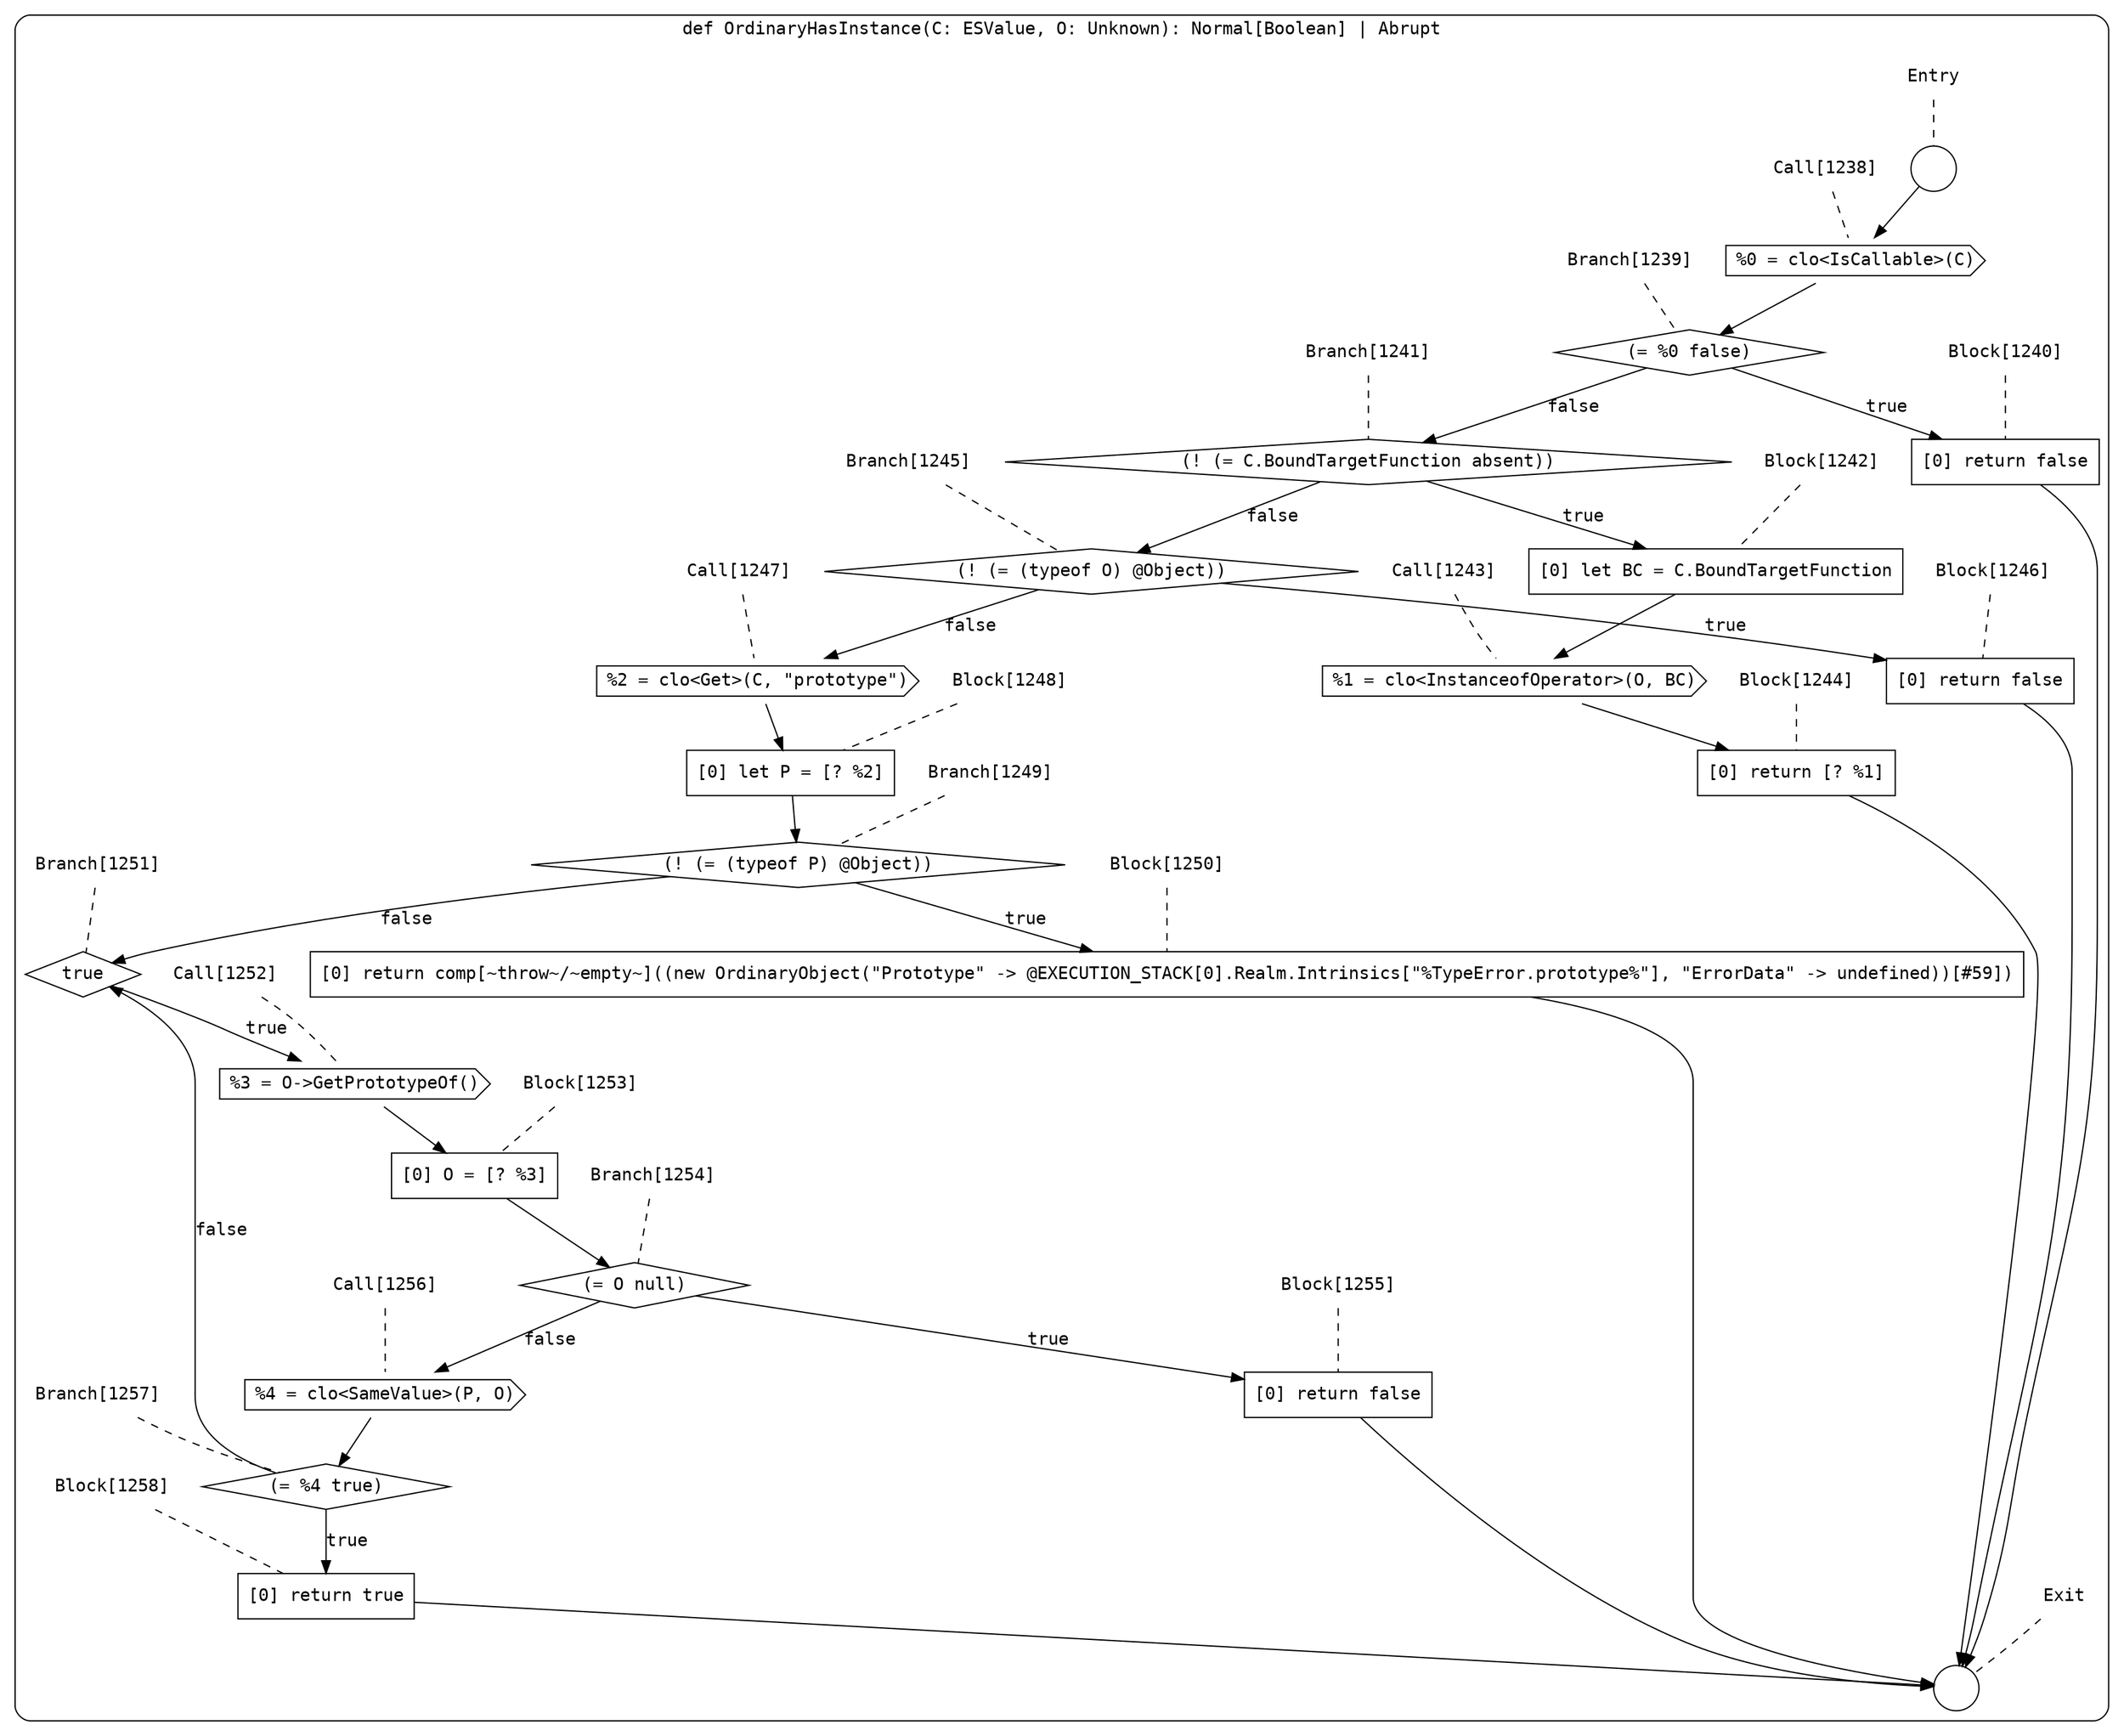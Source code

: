 digraph {
  graph [fontname = "Consolas"]
  node [fontname = "Consolas"]
  edge [fontname = "Consolas"]
  subgraph cluster150 {
    label = "def OrdinaryHasInstance(C: ESValue, O: Unknown): Normal[Boolean] | Abrupt"
    style = rounded
    cluster150_entry_name [shape=none, label=<<font color="black">Entry</font>>]
    cluster150_entry_name -> cluster150_entry [arrowhead=none, color="black", style=dashed]
    cluster150_entry [shape=circle label=" " color="black" fillcolor="white" style=filled]
    cluster150_entry -> node1238 [color="black"]
    cluster150_exit_name [shape=none, label=<<font color="black">Exit</font>>]
    cluster150_exit_name -> cluster150_exit [arrowhead=none, color="black", style=dashed]
    cluster150_exit [shape=circle label=" " color="black" fillcolor="white" style=filled]
    node1238_name [shape=none, label=<<font color="black">Call[1238]</font>>]
    node1238_name -> node1238 [arrowhead=none, color="black", style=dashed]
    node1238 [shape=cds, label=<<font color="black">%0 = clo&lt;IsCallable&gt;(C)</font>> color="black" fillcolor="white", style=filled]
    node1238 -> node1239 [color="black"]
    node1239_name [shape=none, label=<<font color="black">Branch[1239]</font>>]
    node1239_name -> node1239 [arrowhead=none, color="black", style=dashed]
    node1239 [shape=diamond, label=<<font color="black">(= %0 false)</font>> color="black" fillcolor="white", style=filled]
    node1239 -> node1240 [label=<<font color="black">true</font>> color="black"]
    node1239 -> node1241 [label=<<font color="black">false</font>> color="black"]
    node1240_name [shape=none, label=<<font color="black">Block[1240]</font>>]
    node1240_name -> node1240 [arrowhead=none, color="black", style=dashed]
    node1240 [shape=box, label=<<font color="black">[0] return false<BR ALIGN="LEFT"/></font>> color="black" fillcolor="white", style=filled]
    node1240 -> cluster150_exit [color="black"]
    node1241_name [shape=none, label=<<font color="black">Branch[1241]</font>>]
    node1241_name -> node1241 [arrowhead=none, color="black", style=dashed]
    node1241 [shape=diamond, label=<<font color="black">(! (= C.BoundTargetFunction absent))</font>> color="black" fillcolor="white", style=filled]
    node1241 -> node1242 [label=<<font color="black">true</font>> color="black"]
    node1241 -> node1245 [label=<<font color="black">false</font>> color="black"]
    node1242_name [shape=none, label=<<font color="black">Block[1242]</font>>]
    node1242_name -> node1242 [arrowhead=none, color="black", style=dashed]
    node1242 [shape=box, label=<<font color="black">[0] let BC = C.BoundTargetFunction<BR ALIGN="LEFT"/></font>> color="black" fillcolor="white", style=filled]
    node1242 -> node1243 [color="black"]
    node1245_name [shape=none, label=<<font color="black">Branch[1245]</font>>]
    node1245_name -> node1245 [arrowhead=none, color="black", style=dashed]
    node1245 [shape=diamond, label=<<font color="black">(! (= (typeof O) @Object))</font>> color="black" fillcolor="white", style=filled]
    node1245 -> node1246 [label=<<font color="black">true</font>> color="black"]
    node1245 -> node1247 [label=<<font color="black">false</font>> color="black"]
    node1243_name [shape=none, label=<<font color="black">Call[1243]</font>>]
    node1243_name -> node1243 [arrowhead=none, color="black", style=dashed]
    node1243 [shape=cds, label=<<font color="black">%1 = clo&lt;InstanceofOperator&gt;(O, BC)</font>> color="black" fillcolor="white", style=filled]
    node1243 -> node1244 [color="black"]
    node1246_name [shape=none, label=<<font color="black">Block[1246]</font>>]
    node1246_name -> node1246 [arrowhead=none, color="black", style=dashed]
    node1246 [shape=box, label=<<font color="black">[0] return false<BR ALIGN="LEFT"/></font>> color="black" fillcolor="white", style=filled]
    node1246 -> cluster150_exit [color="black"]
    node1247_name [shape=none, label=<<font color="black">Call[1247]</font>>]
    node1247_name -> node1247 [arrowhead=none, color="black", style=dashed]
    node1247 [shape=cds, label=<<font color="black">%2 = clo&lt;Get&gt;(C, &quot;prototype&quot;)</font>> color="black" fillcolor="white", style=filled]
    node1247 -> node1248 [color="black"]
    node1244_name [shape=none, label=<<font color="black">Block[1244]</font>>]
    node1244_name -> node1244 [arrowhead=none, color="black", style=dashed]
    node1244 [shape=box, label=<<font color="black">[0] return [? %1]<BR ALIGN="LEFT"/></font>> color="black" fillcolor="white", style=filled]
    node1244 -> cluster150_exit [color="black"]
    node1248_name [shape=none, label=<<font color="black">Block[1248]</font>>]
    node1248_name -> node1248 [arrowhead=none, color="black", style=dashed]
    node1248 [shape=box, label=<<font color="black">[0] let P = [? %2]<BR ALIGN="LEFT"/></font>> color="black" fillcolor="white", style=filled]
    node1248 -> node1249 [color="black"]
    node1249_name [shape=none, label=<<font color="black">Branch[1249]</font>>]
    node1249_name -> node1249 [arrowhead=none, color="black", style=dashed]
    node1249 [shape=diamond, label=<<font color="black">(! (= (typeof P) @Object))</font>> color="black" fillcolor="white", style=filled]
    node1249 -> node1250 [label=<<font color="black">true</font>> color="black"]
    node1249 -> node1251 [label=<<font color="black">false</font>> color="black"]
    node1250_name [shape=none, label=<<font color="black">Block[1250]</font>>]
    node1250_name -> node1250 [arrowhead=none, color="black", style=dashed]
    node1250 [shape=box, label=<<font color="black">[0] return comp[~throw~/~empty~]((new OrdinaryObject(&quot;Prototype&quot; -&gt; @EXECUTION_STACK[0].Realm.Intrinsics[&quot;%TypeError.prototype%&quot;], &quot;ErrorData&quot; -&gt; undefined))[#59])<BR ALIGN="LEFT"/></font>> color="black" fillcolor="white", style=filled]
    node1250 -> cluster150_exit [color="black"]
    node1251_name [shape=none, label=<<font color="black">Branch[1251]</font>>]
    node1251_name -> node1251 [arrowhead=none, color="black", style=dashed]
    node1251 [shape=diamond, label=<<font color="black">true</font>> color="black" fillcolor="white", style=filled]
    node1251 -> node1252 [label=<<font color="black">true</font>> color="black"]
    node1252_name [shape=none, label=<<font color="black">Call[1252]</font>>]
    node1252_name -> node1252 [arrowhead=none, color="black", style=dashed]
    node1252 [shape=cds, label=<<font color="black">%3 = O-&gt;GetPrototypeOf()</font>> color="black" fillcolor="white", style=filled]
    node1252 -> node1253 [color="black"]
    node1253_name [shape=none, label=<<font color="black">Block[1253]</font>>]
    node1253_name -> node1253 [arrowhead=none, color="black", style=dashed]
    node1253 [shape=box, label=<<font color="black">[0] O = [? %3]<BR ALIGN="LEFT"/></font>> color="black" fillcolor="white", style=filled]
    node1253 -> node1254 [color="black"]
    node1254_name [shape=none, label=<<font color="black">Branch[1254]</font>>]
    node1254_name -> node1254 [arrowhead=none, color="black", style=dashed]
    node1254 [shape=diamond, label=<<font color="black">(= O null)</font>> color="black" fillcolor="white", style=filled]
    node1254 -> node1255 [label=<<font color="black">true</font>> color="black"]
    node1254 -> node1256 [label=<<font color="black">false</font>> color="black"]
    node1255_name [shape=none, label=<<font color="black">Block[1255]</font>>]
    node1255_name -> node1255 [arrowhead=none, color="black", style=dashed]
    node1255 [shape=box, label=<<font color="black">[0] return false<BR ALIGN="LEFT"/></font>> color="black" fillcolor="white", style=filled]
    node1255 -> cluster150_exit [color="black"]
    node1256_name [shape=none, label=<<font color="black">Call[1256]</font>>]
    node1256_name -> node1256 [arrowhead=none, color="black", style=dashed]
    node1256 [shape=cds, label=<<font color="black">%4 = clo&lt;SameValue&gt;(P, O)</font>> color="black" fillcolor="white", style=filled]
    node1256 -> node1257 [color="black"]
    node1257_name [shape=none, label=<<font color="black">Branch[1257]</font>>]
    node1257_name -> node1257 [arrowhead=none, color="black", style=dashed]
    node1257 [shape=diamond, label=<<font color="black">(= %4 true)</font>> color="black" fillcolor="white", style=filled]
    node1257 -> node1258 [label=<<font color="black">true</font>> color="black"]
    node1257 -> node1251 [label=<<font color="black">false</font>> color="black"]
    node1258_name [shape=none, label=<<font color="black">Block[1258]</font>>]
    node1258_name -> node1258 [arrowhead=none, color="black", style=dashed]
    node1258 [shape=box, label=<<font color="black">[0] return true<BR ALIGN="LEFT"/></font>> color="black" fillcolor="white", style=filled]
    node1258 -> cluster150_exit [color="black"]
  }
}